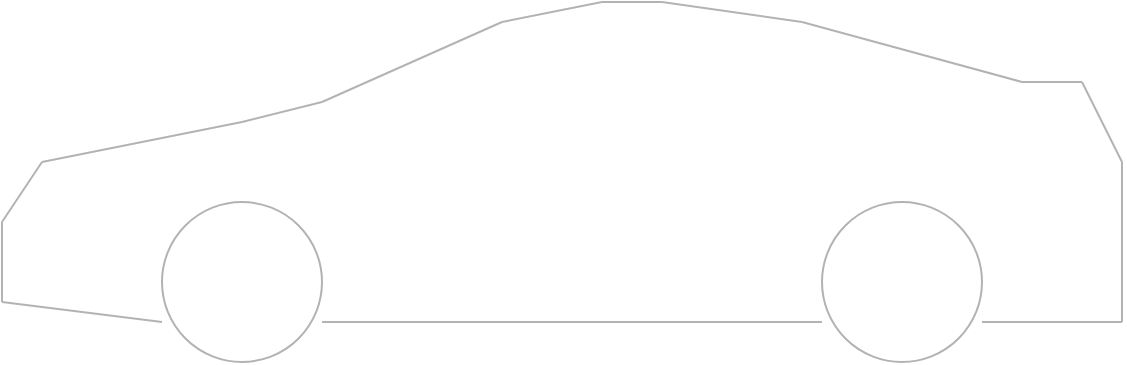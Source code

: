 <mxfile version="14.6.13" type="device"><diagram id="8GiVmA0MTi66mK7CfGrW" name="Seite-1"><mxGraphModel dx="1572" dy="732" grid="1" gridSize="10" guides="1" tooltips="1" connect="1" arrows="1" fold="1" page="1" pageScale="1" pageWidth="583" pageHeight="413" math="0" shadow="0"><root><mxCell id="0"/><mxCell id="1" parent="0"/><mxCell id="CmHT0VV9D9NCVDBHZHC2-29" value="" style="group" vertex="1" connectable="0" parent="1"><mxGeometry x="11" y="117" width="560" height="180" as="geometry"/></mxCell><mxCell id="CmHT0VV9D9NCVDBHZHC2-10" value="" style="ellipse;whiteSpace=wrap;html=1;aspect=fixed;strokeColor=#B3B3B3;fillColor=none;" vertex="1" parent="CmHT0VV9D9NCVDBHZHC2-29"><mxGeometry x="80" y="100" width="80" height="80" as="geometry"/></mxCell><mxCell id="CmHT0VV9D9NCVDBHZHC2-11" value="" style="ellipse;whiteSpace=wrap;html=1;aspect=fixed;strokeColor=#B3B3B3;fillColor=none;" vertex="1" parent="CmHT0VV9D9NCVDBHZHC2-29"><mxGeometry x="410" y="100" width="80" height="80" as="geometry"/></mxCell><mxCell id="CmHT0VV9D9NCVDBHZHC2-12" value="" style="endArrow=none;html=1;strokeColor=#B3B3B3;strokeWidth=1;" edge="1" parent="CmHT0VV9D9NCVDBHZHC2-29"><mxGeometry width="50" height="50" relative="1" as="geometry"><mxPoint x="160" y="160" as="sourcePoint"/><mxPoint x="410" y="160" as="targetPoint"/></mxGeometry></mxCell><mxCell id="CmHT0VV9D9NCVDBHZHC2-13" value="" style="endArrow=none;html=1;strokeColor=#B3B3B3;strokeWidth=1;" edge="1" parent="CmHT0VV9D9NCVDBHZHC2-29"><mxGeometry width="50" height="50" relative="1" as="geometry"><mxPoint x="490" y="160" as="sourcePoint"/><mxPoint x="560" y="160" as="targetPoint"/></mxGeometry></mxCell><mxCell id="CmHT0VV9D9NCVDBHZHC2-14" value="" style="endArrow=none;html=1;strokeColor=#B3B3B3;strokeWidth=1;" edge="1" parent="CmHT0VV9D9NCVDBHZHC2-29"><mxGeometry width="50" height="50" relative="1" as="geometry"><mxPoint x="560" y="160" as="sourcePoint"/><mxPoint x="560" y="80" as="targetPoint"/></mxGeometry></mxCell><mxCell id="CmHT0VV9D9NCVDBHZHC2-15" value="" style="endArrow=none;html=1;strokeColor=#B3B3B3;strokeWidth=1;" edge="1" parent="CmHT0VV9D9NCVDBHZHC2-29"><mxGeometry width="50" height="50" relative="1" as="geometry"><mxPoint x="560" y="80" as="sourcePoint"/><mxPoint x="540" y="40" as="targetPoint"/></mxGeometry></mxCell><mxCell id="CmHT0VV9D9NCVDBHZHC2-16" value="" style="endArrow=none;html=1;strokeColor=#B3B3B3;strokeWidth=1;" edge="1" parent="CmHT0VV9D9NCVDBHZHC2-29"><mxGeometry width="50" height="50" relative="1" as="geometry"><mxPoint x="510" y="40" as="sourcePoint"/><mxPoint x="400" y="10" as="targetPoint"/></mxGeometry></mxCell><mxCell id="CmHT0VV9D9NCVDBHZHC2-17" value="" style="endArrow=none;html=1;strokeColor=#B3B3B3;strokeWidth=1;" edge="1" parent="CmHT0VV9D9NCVDBHZHC2-29"><mxGeometry width="50" height="50" relative="1" as="geometry"><mxPoint x="330" as="sourcePoint"/><mxPoint x="300" as="targetPoint"/></mxGeometry></mxCell><mxCell id="CmHT0VV9D9NCVDBHZHC2-18" value="" style="endArrow=none;html=1;strokeColor=#B3B3B3;strokeWidth=1;" edge="1" parent="CmHT0VV9D9NCVDBHZHC2-29"><mxGeometry width="50" height="50" relative="1" as="geometry"><mxPoint x="120" y="60" as="sourcePoint"/><mxPoint x="20" y="80" as="targetPoint"/></mxGeometry></mxCell><mxCell id="CmHT0VV9D9NCVDBHZHC2-20" value="" style="endArrow=none;html=1;strokeColor=#B3B3B3;strokeWidth=1;" edge="1" parent="CmHT0VV9D9NCVDBHZHC2-29"><mxGeometry width="50" height="50" relative="1" as="geometry"><mxPoint x="20" y="80" as="sourcePoint"/><mxPoint y="110" as="targetPoint"/></mxGeometry></mxCell><mxCell id="CmHT0VV9D9NCVDBHZHC2-21" value="" style="endArrow=none;html=1;strokeColor=#B3B3B3;strokeWidth=1;" edge="1" parent="CmHT0VV9D9NCVDBHZHC2-29"><mxGeometry width="50" height="50" relative="1" as="geometry"><mxPoint y="150" as="sourcePoint"/><mxPoint x="80" y="160" as="targetPoint"/></mxGeometry></mxCell><mxCell id="CmHT0VV9D9NCVDBHZHC2-22" value="" style="endArrow=none;html=1;strokeColor=#B3B3B3;strokeWidth=1;" edge="1" parent="CmHT0VV9D9NCVDBHZHC2-29"><mxGeometry width="50" height="50" relative="1" as="geometry"><mxPoint y="110" as="sourcePoint"/><mxPoint y="150" as="targetPoint"/></mxGeometry></mxCell><mxCell id="CmHT0VV9D9NCVDBHZHC2-23" value="" style="endArrow=none;html=1;strokeColor=#B3B3B3;strokeWidth=1;" edge="1" parent="CmHT0VV9D9NCVDBHZHC2-29"><mxGeometry width="50" height="50" relative="1" as="geometry"><mxPoint x="250" y="10" as="sourcePoint"/><mxPoint x="160" y="50" as="targetPoint"/></mxGeometry></mxCell><mxCell id="CmHT0VV9D9NCVDBHZHC2-24" value="" style="endArrow=none;html=1;strokeColor=#B3B3B3;strokeWidth=1;" edge="1" parent="CmHT0VV9D9NCVDBHZHC2-29"><mxGeometry width="50" height="50" relative="1" as="geometry"><mxPoint x="400" y="10" as="sourcePoint"/><mxPoint x="330" as="targetPoint"/></mxGeometry></mxCell><mxCell id="CmHT0VV9D9NCVDBHZHC2-26" value="" style="endArrow=none;html=1;strokeColor=#B3B3B3;strokeWidth=1;" edge="1" parent="CmHT0VV9D9NCVDBHZHC2-29"><mxGeometry width="50" height="50" relative="1" as="geometry"><mxPoint x="540" y="40" as="sourcePoint"/><mxPoint x="510" y="40" as="targetPoint"/></mxGeometry></mxCell><mxCell id="CmHT0VV9D9NCVDBHZHC2-27" value="" style="endArrow=none;html=1;strokeColor=#B3B3B3;strokeWidth=1;" edge="1" parent="CmHT0VV9D9NCVDBHZHC2-29"><mxGeometry width="50" height="50" relative="1" as="geometry"><mxPoint x="300" as="sourcePoint"/><mxPoint x="250" y="10" as="targetPoint"/></mxGeometry></mxCell><mxCell id="CmHT0VV9D9NCVDBHZHC2-28" value="" style="endArrow=none;html=1;strokeColor=#B3B3B3;strokeWidth=1;" edge="1" parent="CmHT0VV9D9NCVDBHZHC2-29"><mxGeometry width="50" height="50" relative="1" as="geometry"><mxPoint x="160" y="50" as="sourcePoint"/><mxPoint x="120" y="60" as="targetPoint"/></mxGeometry></mxCell></root></mxGraphModel></diagram></mxfile>
